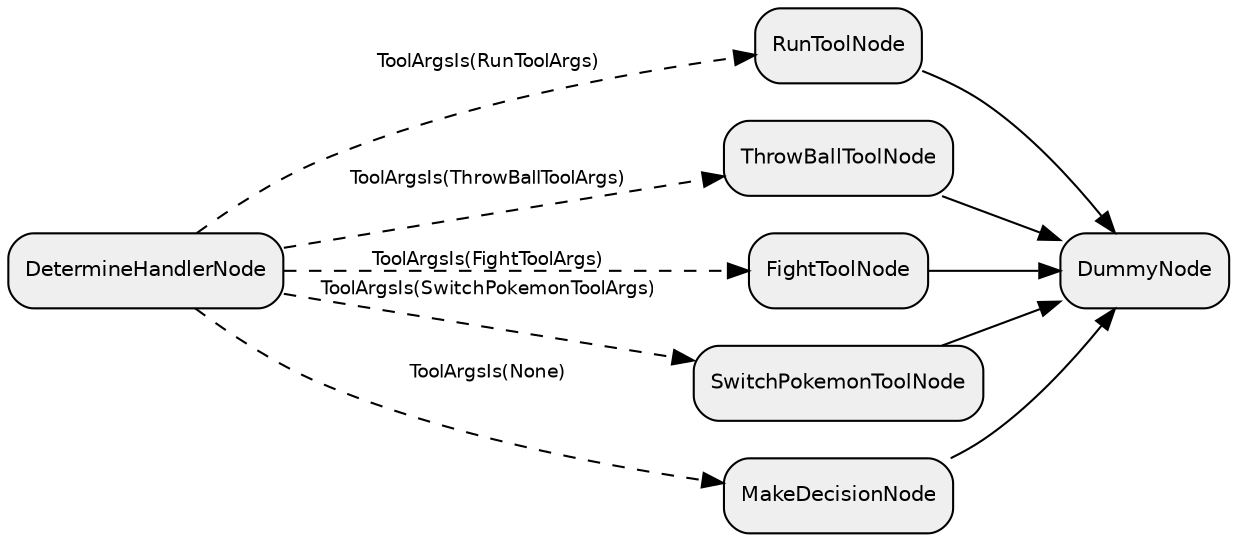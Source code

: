 digraph "subflow_vfOIC8ZaHded4bUup275T" {
  rankdir=LR;
  compound=true;
  node [shape=box, style="rounded,filled", fillcolor="#EFEFEF", fontname="Helvetica", fontsize=10];
  edge [fontname="Helvetica", fontsize=9];
  "4nmcYaT9hYSUDg4EF68B2" [label="DetermineHandlerNode"];
  Siz1mWCftE4gwzfW7TsXb [label="RunToolNode"];
  mzpliDmKeYzFrM9Kr1RIx [label="ThrowBallToolNode"];
  XrLUo0KvdGclI5R6SfLMu [label="FightToolNode"];
  "3C9JI6zaWCLJDbzeP9HLe" [label="SwitchPokemonToolNode"];
  s3wXSNjfrIBfymYMBPuWj [label="DummyNode"];
  LQaZQpxsLJflJXLMXRycM [label="MakeDecisionNode"];
  "4nmcYaT9hYSUDg4EF68B2" -> LQaZQpxsLJflJXLMXRycM [style="dashed", label="ToolArgsIs(None)"];
  "4nmcYaT9hYSUDg4EF68B2" -> XrLUo0KvdGclI5R6SfLMu [style="dashed", label="ToolArgsIs(FightToolArgs)"];
  "4nmcYaT9hYSUDg4EF68B2" -> "3C9JI6zaWCLJDbzeP9HLe" [style="dashed", label="ToolArgsIs(SwitchPokemonToolArgs)"];
  "4nmcYaT9hYSUDg4EF68B2" -> mzpliDmKeYzFrM9Kr1RIx [style="dashed", label="ToolArgsIs(ThrowBallToolArgs)"];
  "4nmcYaT9hYSUDg4EF68B2" -> Siz1mWCftE4gwzfW7TsXb [style="dashed", label="ToolArgsIs(RunToolArgs)"];
  XrLUo0KvdGclI5R6SfLMu -> s3wXSNjfrIBfymYMBPuWj [style="solid"];
  "3C9JI6zaWCLJDbzeP9HLe" -> s3wXSNjfrIBfymYMBPuWj [style="solid"];
  mzpliDmKeYzFrM9Kr1RIx -> s3wXSNjfrIBfymYMBPuWj [style="solid"];
  Siz1mWCftE4gwzfW7TsXb -> s3wXSNjfrIBfymYMBPuWj [style="solid"];
  LQaZQpxsLJflJXLMXRycM -> s3wXSNjfrIBfymYMBPuWj [style="solid"];
}
